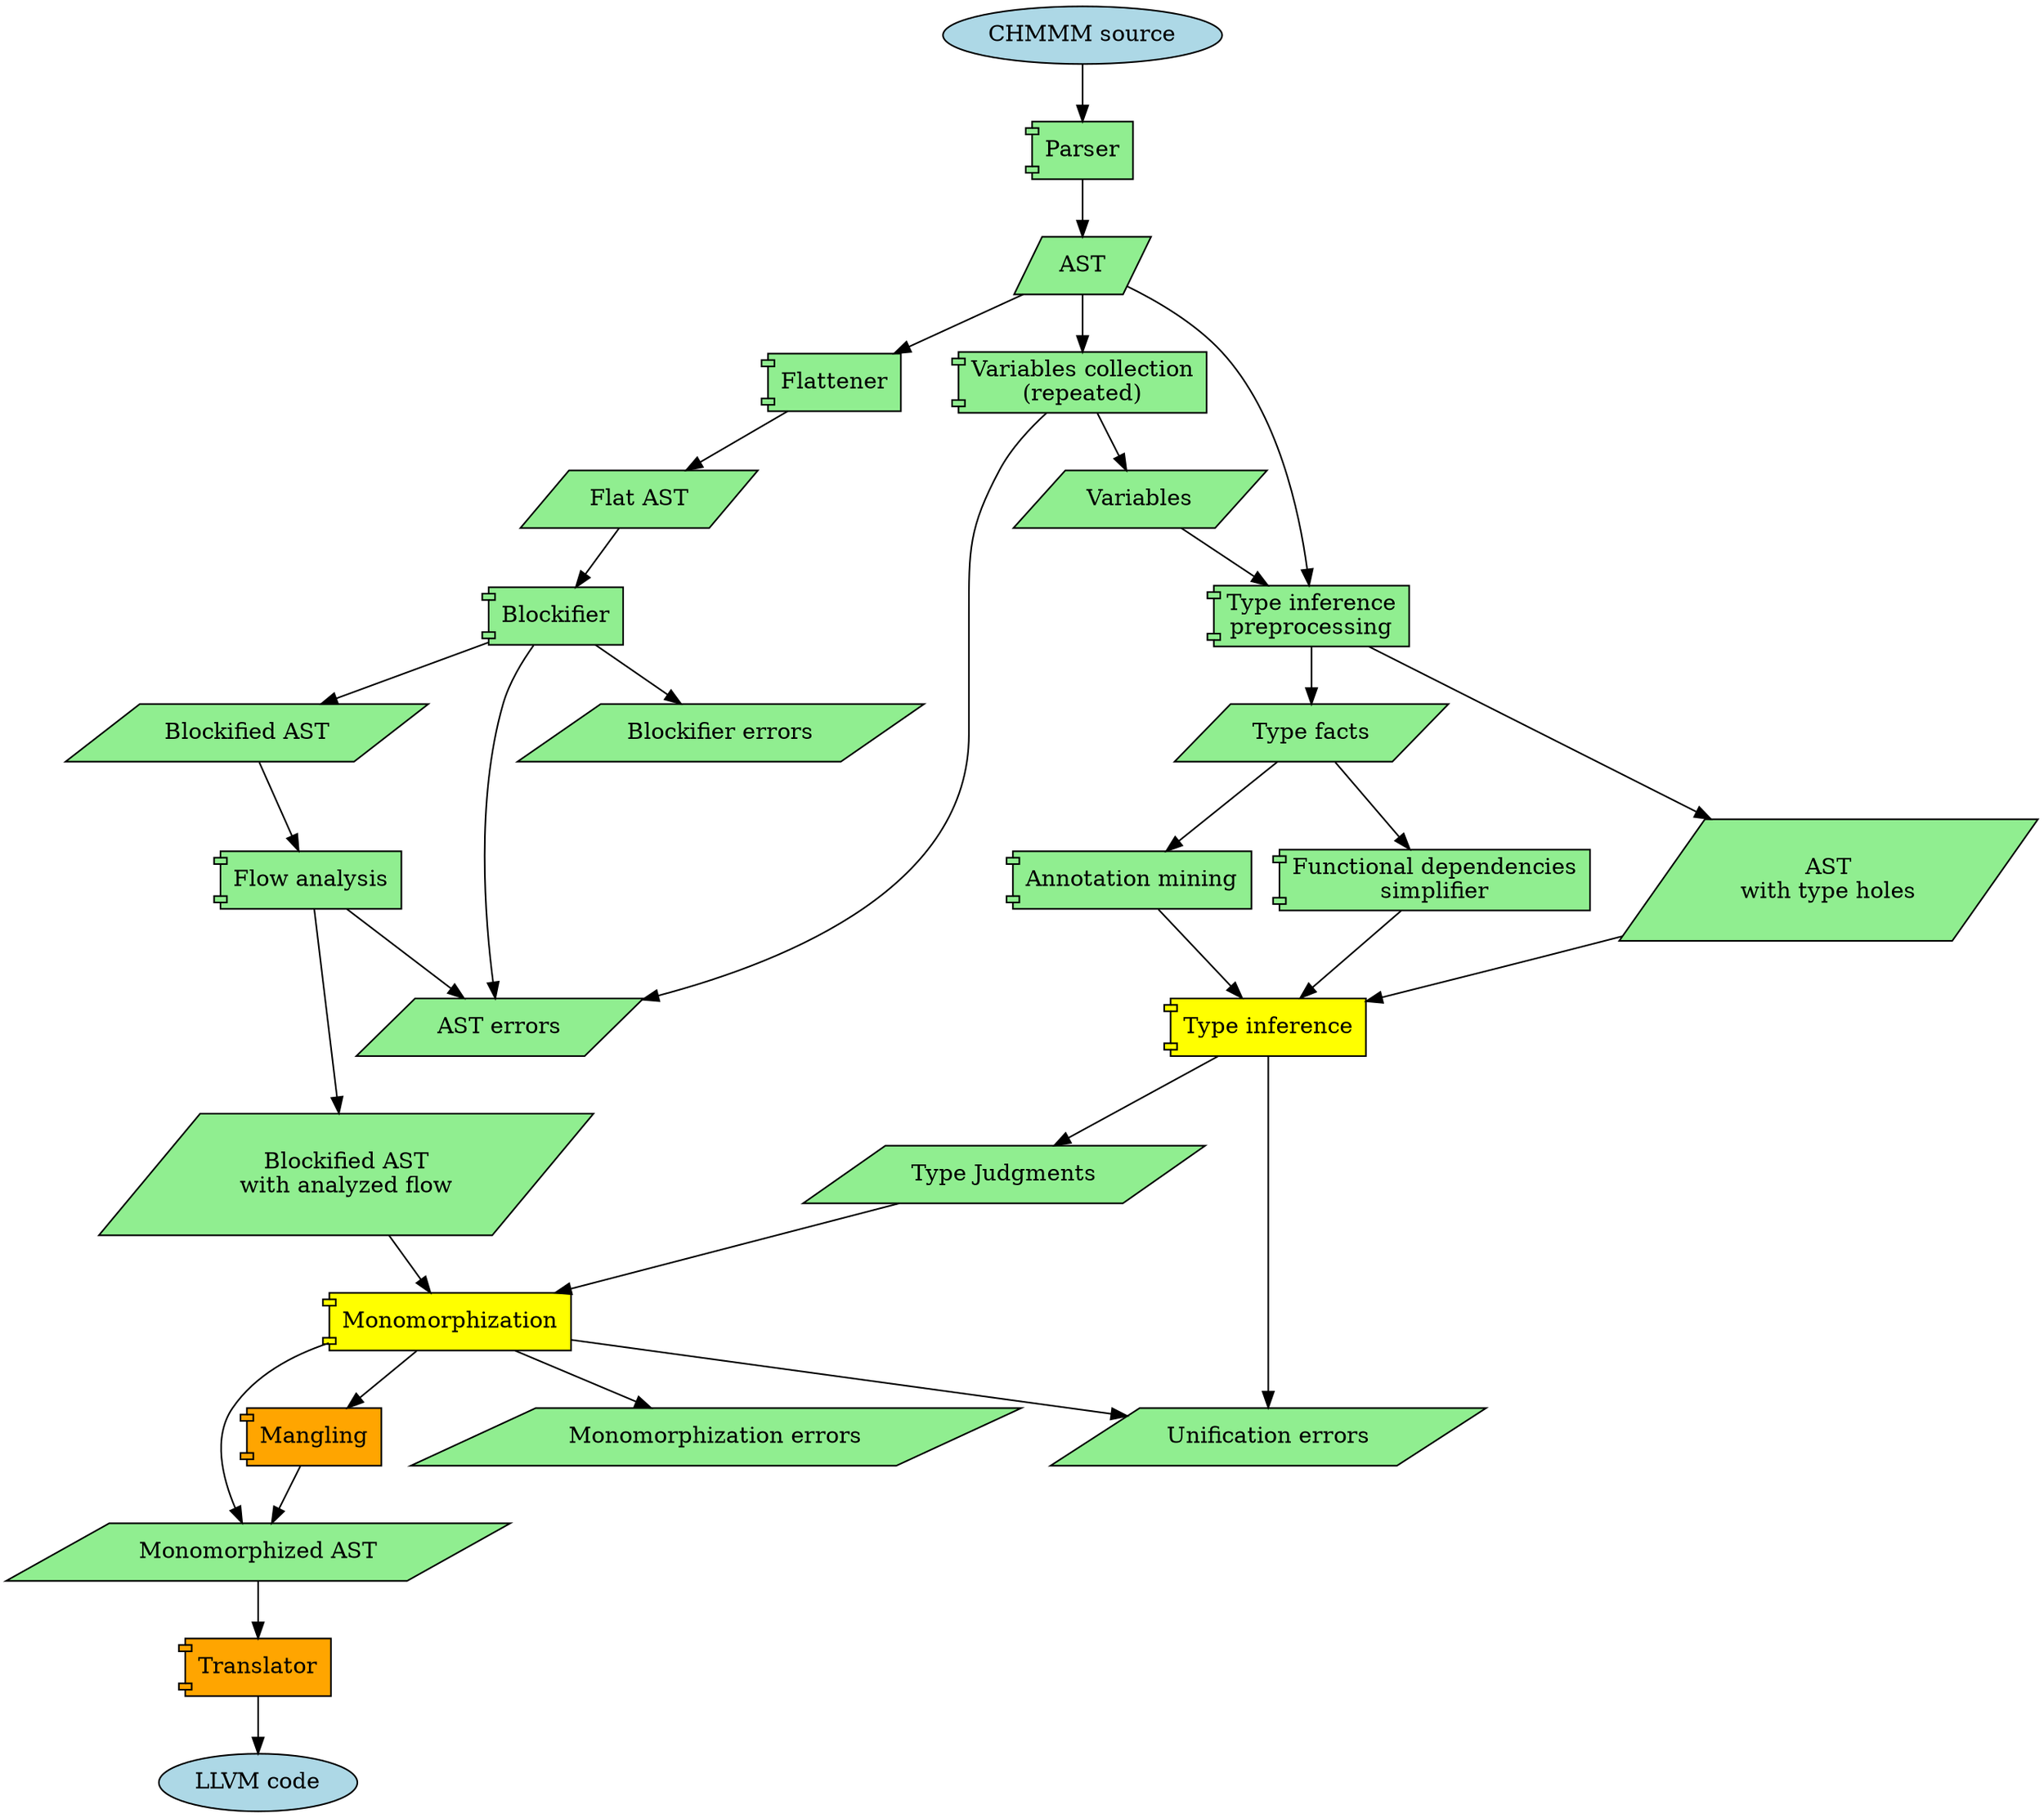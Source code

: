 digraph {
    node [style="filled"]

    subgraph terminals {
        node [shape="ellipse", fillcolor="lightblue"]

        Source [label="CHMMM source"]
        LLVM [label="LLVM code"]
    }

    subgraph data {
        node [shape="parallelogram"]

        subgraph greenData {
            node [fillcolor="lightgreen"]

            AST
            ASTErrors [label="AST errors"]
            UnifyErrors [label="Unification errors"]
            BlockifierErrors [label="Blockifier errors"]
            MonomorphizeErrors [label="Monomorphization errors"]
            Facts [label="Type facts"]
            Variables [label="Variables"]
            ASTTypeHoles [label="AST\nwith type holes"]
            Judgments [label="Type Judgments"]
            FlatAST [label="Flat AST"]
            BlockifiedAST [label="Blockified AST"]
            BlockifiedASTAnnots [label="Blockified AST\nwith analyzed flow"]
            MonoAST [label="Monomorphized AST"]
        }

    }

    subgraph components {
        node [shape="component"]

        subgraph greenComponents {
            node [fillcolor="lightgreen"]

            FunDepSimpl [label="Functional dependencies\nsimplifier"]
            AnnotMining  [label="Annotation mining"]
            Parser
            Flattener
            InferPre [label="Type inference\npreprocessing"]
            VariableMining [label="Variables collection\n(repeated)"]
            Blockifier
            FlowAnalysis [label="Flow analysis"]
        }

        subgraph yellowComponents {
            node [fillcolor="yellow"]

            Infer [label="Type inference"]
            Monomorphization
        }

        Mangling [fillcolor="orange"]
        Translator [fillcolor="orange"]
    }

    subgraph decisions {
        node [shape="diamond"]
    }


    Source -> Parser -> AST
    AST -> Flattener -> FlatAST
    AST -> VariableMining -> Variables -> InferPre
    AST -> InferPre -> { Facts ASTTypeHoles }
    Facts -> { FunDepSimpl AnnotMining }
    { FunDepSimpl ASTTypeHoles AnnotMining } -> Infer -> Judgments -> Monomorphization
    { Infer Monomorphization } -> UnifyErrors
    FlatAST -> Blockifier -> {BlockifiedAST BlockifierErrors }
    BlockifiedAST -> FlowAnalysis -> BlockifiedASTAnnots
    { Blockifier FlowAnalysis VariableMining} -> ASTErrors
    BlockifiedASTAnnots -> Monomorphization -> {Mangling -> MonoAST}
    Monomorphization -> MonomorphizeErrors
    MonoAST -> Translator -> LLVM
}

